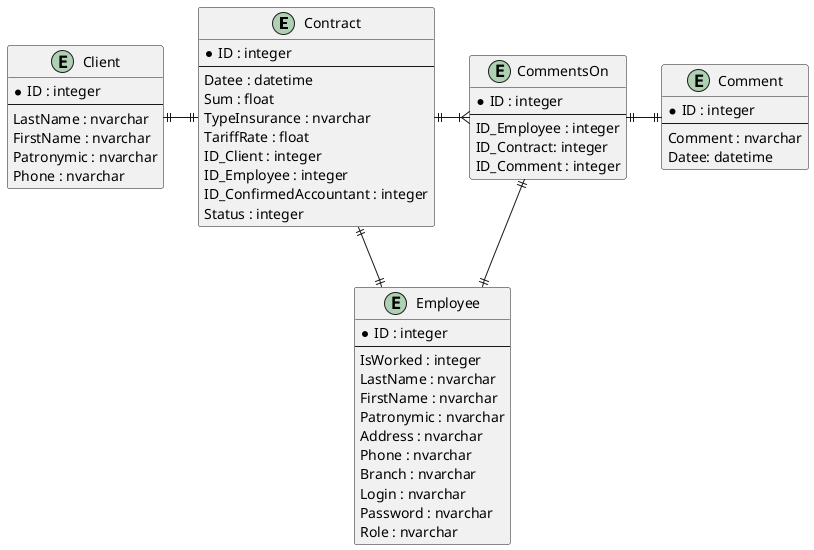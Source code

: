 @startuml
entity "Contract" as Contract {
    *ID : integer
    --
    Datee : datetime
    Sum : float
    TypeInsurance : nvarchar
    TariffRate : float
    ID_Client : integer
    ID_Employee : integer
    ID_ConfirmedAccountant : integer
    Status : integer
}

entity "Client" as Client {
    *ID : integer
    --
    LastName : nvarchar
    FirstName : nvarchar
    Patronymic : nvarchar
    Phone : nvarchar
}

entity "Employee" as Employee {
    *ID : integer
    --
    IsWorked : integer
    LastName : nvarchar
    FirstName : nvarchar
    Patronymic : nvarchar
    Address : nvarchar
    Phone : nvarchar
    Branch : nvarchar
    Login : nvarchar
    Password : nvarchar
    Role : nvarchar
}

entity "CommentsOn" as CommentsOn {
    *ID : integer
    --
    ID_Employee : integer
    ID_Contract: integer
    ID_Comment : integer
}

entity "Comment" as Comment {
    *ID : integer
    --
    Comment : nvarchar
    Datee: datetime
}

Contract ||-l-|| Client
Contract ||--|| Employee
CommentsOn }|-l-|| Contract
CommentsOn ||-r-|| Comment
CommentsOn ||--|| Employee
@enduml